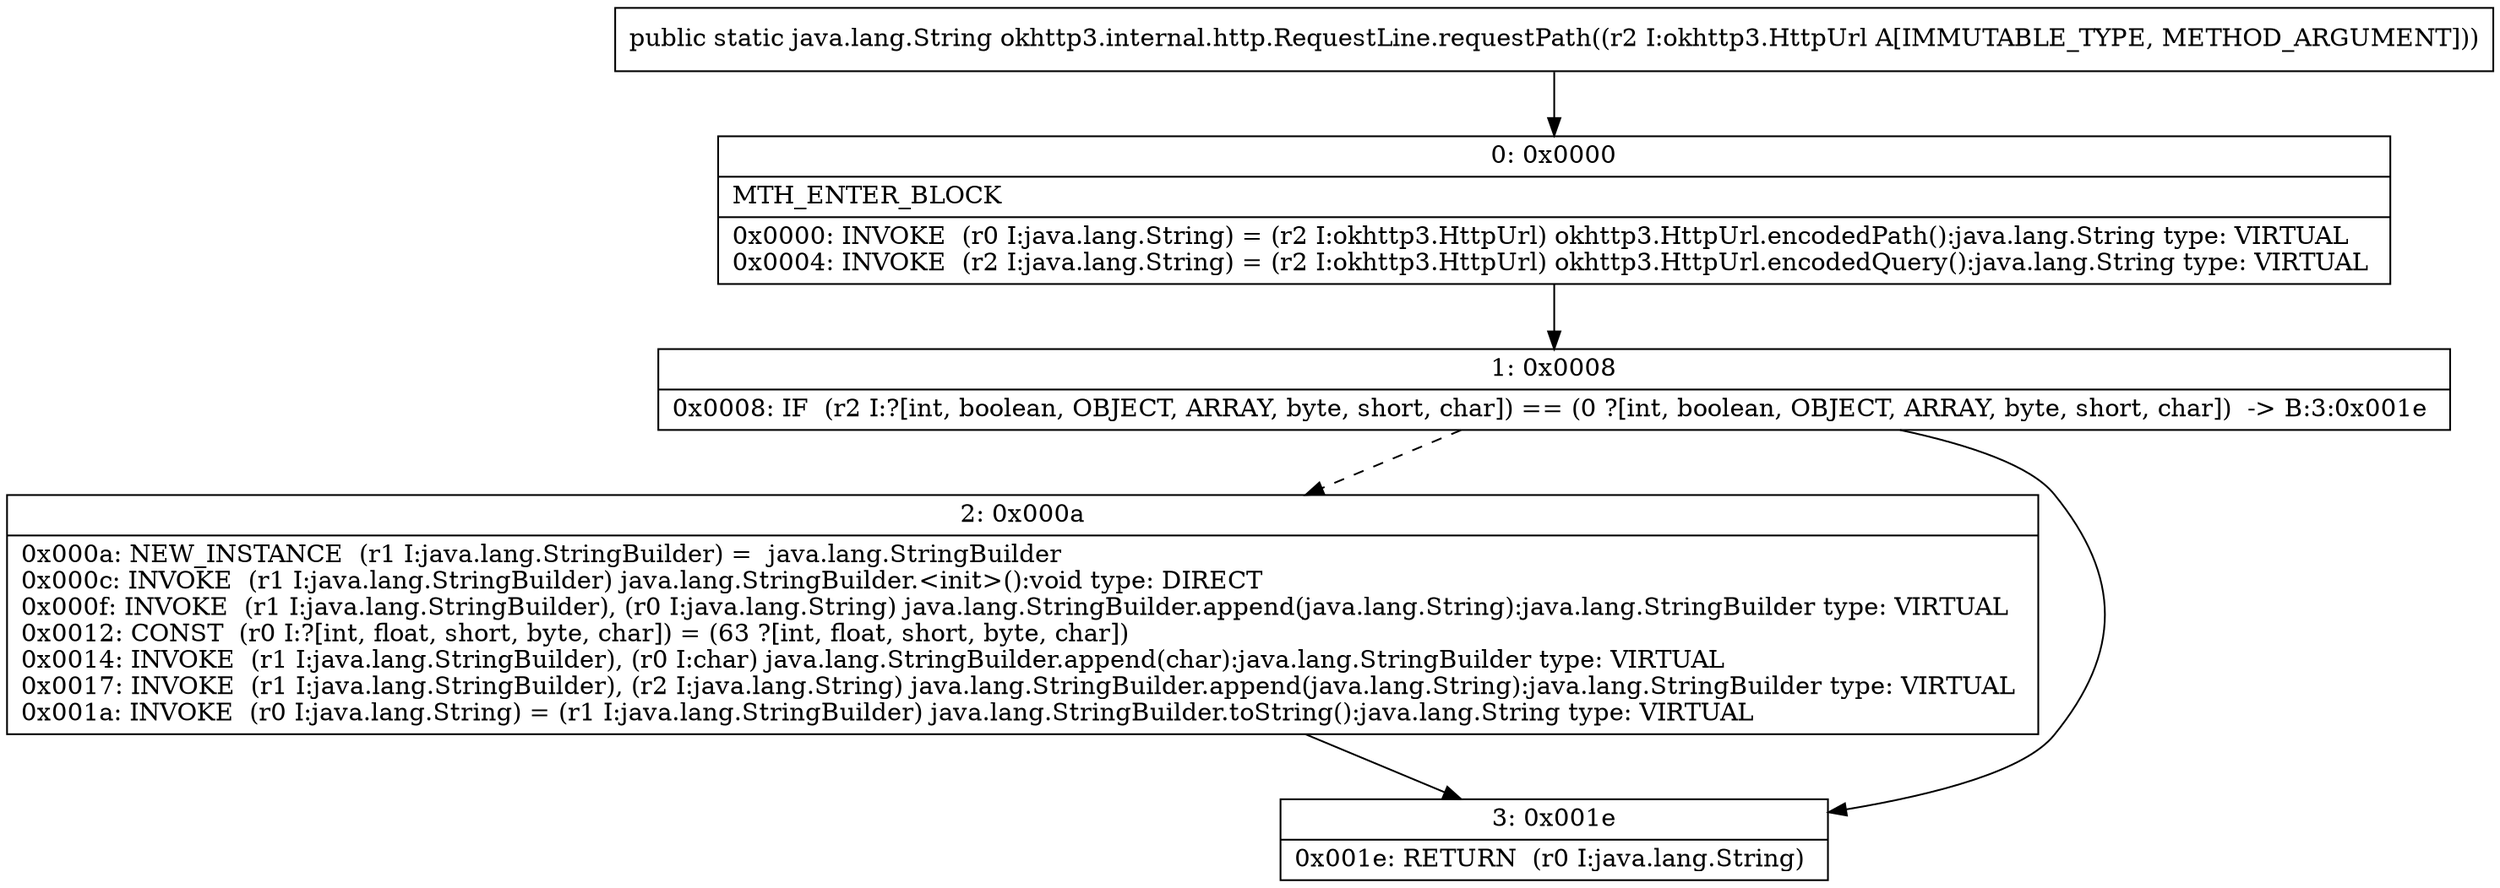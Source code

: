 digraph "CFG forokhttp3.internal.http.RequestLine.requestPath(Lokhttp3\/HttpUrl;)Ljava\/lang\/String;" {
Node_0 [shape=record,label="{0\:\ 0x0000|MTH_ENTER_BLOCK\l|0x0000: INVOKE  (r0 I:java.lang.String) = (r2 I:okhttp3.HttpUrl) okhttp3.HttpUrl.encodedPath():java.lang.String type: VIRTUAL \l0x0004: INVOKE  (r2 I:java.lang.String) = (r2 I:okhttp3.HttpUrl) okhttp3.HttpUrl.encodedQuery():java.lang.String type: VIRTUAL \l}"];
Node_1 [shape=record,label="{1\:\ 0x0008|0x0008: IF  (r2 I:?[int, boolean, OBJECT, ARRAY, byte, short, char]) == (0 ?[int, boolean, OBJECT, ARRAY, byte, short, char])  \-\> B:3:0x001e \l}"];
Node_2 [shape=record,label="{2\:\ 0x000a|0x000a: NEW_INSTANCE  (r1 I:java.lang.StringBuilder) =  java.lang.StringBuilder \l0x000c: INVOKE  (r1 I:java.lang.StringBuilder) java.lang.StringBuilder.\<init\>():void type: DIRECT \l0x000f: INVOKE  (r1 I:java.lang.StringBuilder), (r0 I:java.lang.String) java.lang.StringBuilder.append(java.lang.String):java.lang.StringBuilder type: VIRTUAL \l0x0012: CONST  (r0 I:?[int, float, short, byte, char]) = (63 ?[int, float, short, byte, char]) \l0x0014: INVOKE  (r1 I:java.lang.StringBuilder), (r0 I:char) java.lang.StringBuilder.append(char):java.lang.StringBuilder type: VIRTUAL \l0x0017: INVOKE  (r1 I:java.lang.StringBuilder), (r2 I:java.lang.String) java.lang.StringBuilder.append(java.lang.String):java.lang.StringBuilder type: VIRTUAL \l0x001a: INVOKE  (r0 I:java.lang.String) = (r1 I:java.lang.StringBuilder) java.lang.StringBuilder.toString():java.lang.String type: VIRTUAL \l}"];
Node_3 [shape=record,label="{3\:\ 0x001e|0x001e: RETURN  (r0 I:java.lang.String) \l}"];
MethodNode[shape=record,label="{public static java.lang.String okhttp3.internal.http.RequestLine.requestPath((r2 I:okhttp3.HttpUrl A[IMMUTABLE_TYPE, METHOD_ARGUMENT])) }"];
MethodNode -> Node_0;
Node_0 -> Node_1;
Node_1 -> Node_2[style=dashed];
Node_1 -> Node_3;
Node_2 -> Node_3;
}

